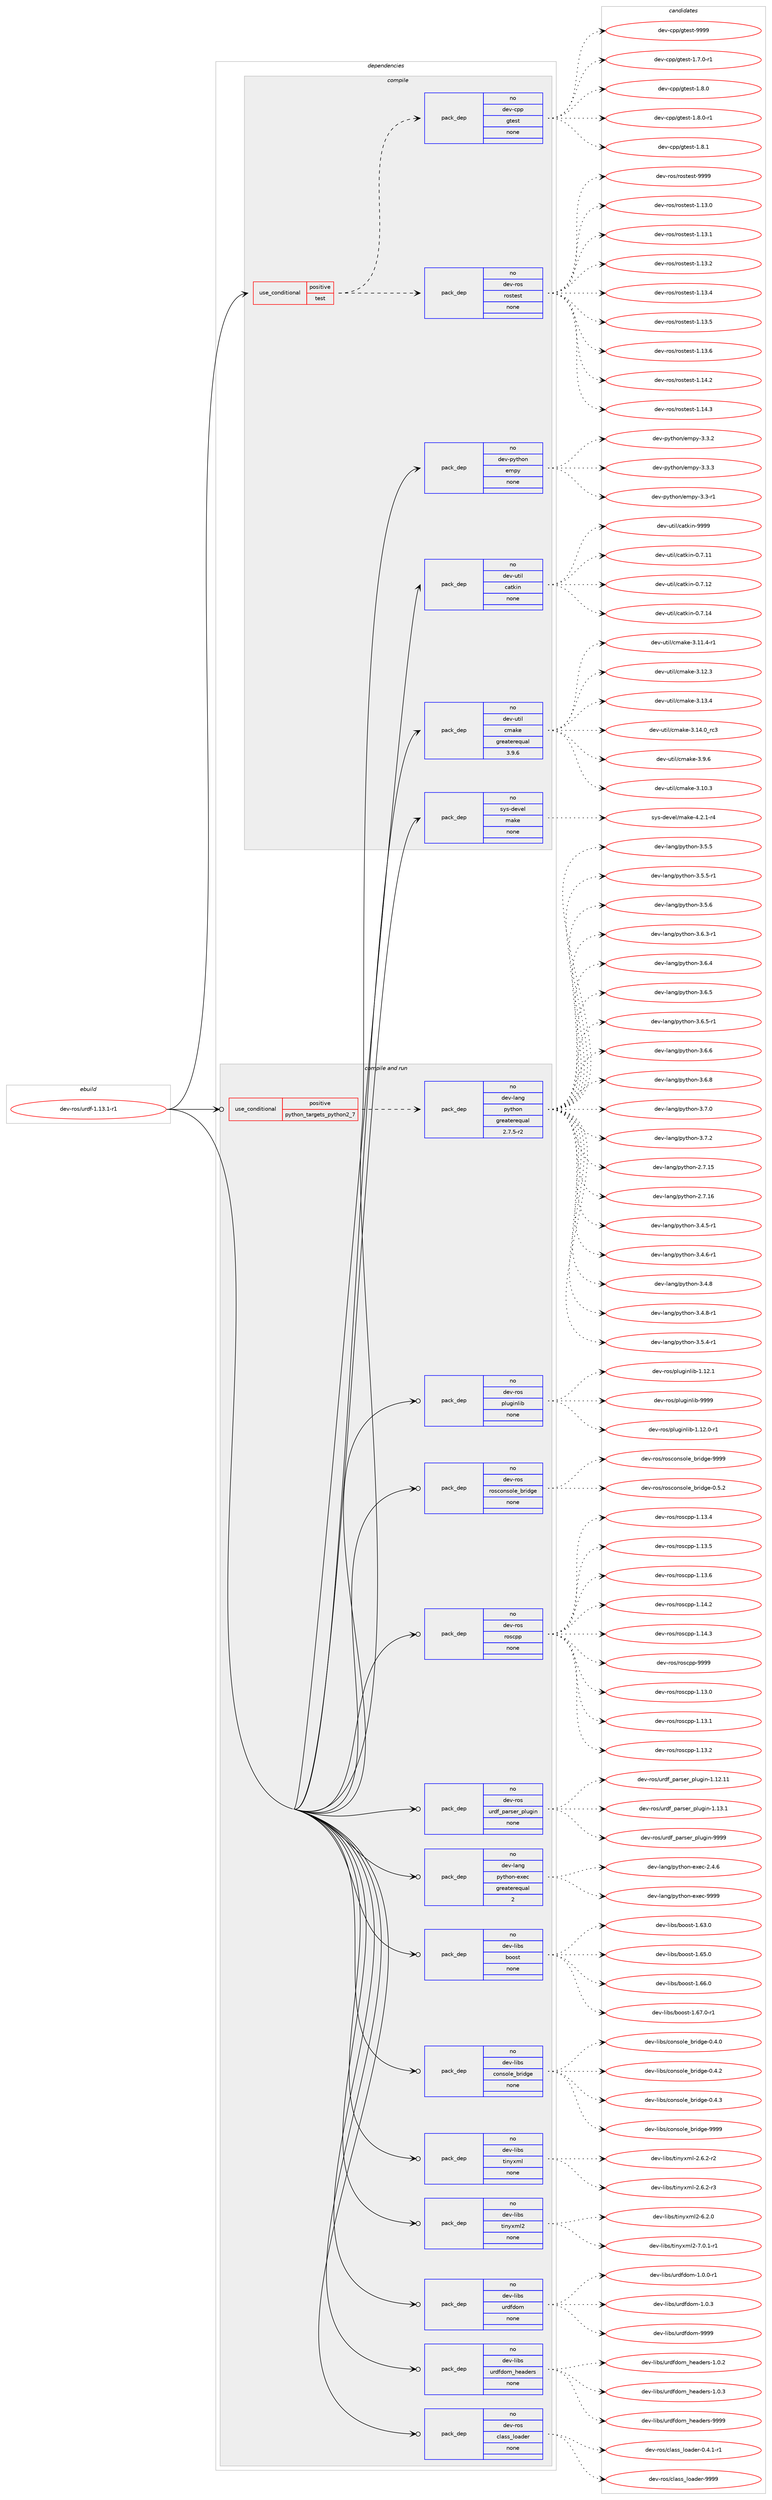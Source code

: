 digraph prolog {

# *************
# Graph options
# *************

newrank=true;
concentrate=true;
compound=true;
graph [rankdir=LR,fontname=Helvetica,fontsize=10,ranksep=1.5];#, ranksep=2.5, nodesep=0.2];
edge  [arrowhead=vee];
node  [fontname=Helvetica,fontsize=10];

# **********
# The ebuild
# **********

subgraph cluster_leftcol {
color=gray;
rank=same;
label=<<i>ebuild</i>>;
id [label="dev-ros/urdf-1.13.1-r1", color=red, width=4, href="../dev-ros/urdf-1.13.1-r1.svg"];
}

# ****************
# The dependencies
# ****************

subgraph cluster_midcol {
color=gray;
label=<<i>dependencies</i>>;
subgraph cluster_compile {
fillcolor="#eeeeee";
style=filled;
label=<<i>compile</i>>;
subgraph cond391823 {
dependency1476861 [label=<<TABLE BORDER="0" CELLBORDER="1" CELLSPACING="0" CELLPADDING="4"><TR><TD ROWSPAN="3" CELLPADDING="10">use_conditional</TD></TR><TR><TD>positive</TD></TR><TR><TD>test</TD></TR></TABLE>>, shape=none, color=red];
subgraph pack1061648 {
dependency1476862 [label=<<TABLE BORDER="0" CELLBORDER="1" CELLSPACING="0" CELLPADDING="4" WIDTH="220"><TR><TD ROWSPAN="6" CELLPADDING="30">pack_dep</TD></TR><TR><TD WIDTH="110">no</TD></TR><TR><TD>dev-ros</TD></TR><TR><TD>rostest</TD></TR><TR><TD>none</TD></TR><TR><TD></TD></TR></TABLE>>, shape=none, color=blue];
}
dependency1476861:e -> dependency1476862:w [weight=20,style="dashed",arrowhead="vee"];
subgraph pack1061649 {
dependency1476863 [label=<<TABLE BORDER="0" CELLBORDER="1" CELLSPACING="0" CELLPADDING="4" WIDTH="220"><TR><TD ROWSPAN="6" CELLPADDING="30">pack_dep</TD></TR><TR><TD WIDTH="110">no</TD></TR><TR><TD>dev-cpp</TD></TR><TR><TD>gtest</TD></TR><TR><TD>none</TD></TR><TR><TD></TD></TR></TABLE>>, shape=none, color=blue];
}
dependency1476861:e -> dependency1476863:w [weight=20,style="dashed",arrowhead="vee"];
}
id:e -> dependency1476861:w [weight=20,style="solid",arrowhead="vee"];
subgraph pack1061650 {
dependency1476864 [label=<<TABLE BORDER="0" CELLBORDER="1" CELLSPACING="0" CELLPADDING="4" WIDTH="220"><TR><TD ROWSPAN="6" CELLPADDING="30">pack_dep</TD></TR><TR><TD WIDTH="110">no</TD></TR><TR><TD>dev-python</TD></TR><TR><TD>empy</TD></TR><TR><TD>none</TD></TR><TR><TD></TD></TR></TABLE>>, shape=none, color=blue];
}
id:e -> dependency1476864:w [weight=20,style="solid",arrowhead="vee"];
subgraph pack1061651 {
dependency1476865 [label=<<TABLE BORDER="0" CELLBORDER="1" CELLSPACING="0" CELLPADDING="4" WIDTH="220"><TR><TD ROWSPAN="6" CELLPADDING="30">pack_dep</TD></TR><TR><TD WIDTH="110">no</TD></TR><TR><TD>dev-util</TD></TR><TR><TD>catkin</TD></TR><TR><TD>none</TD></TR><TR><TD></TD></TR></TABLE>>, shape=none, color=blue];
}
id:e -> dependency1476865:w [weight=20,style="solid",arrowhead="vee"];
subgraph pack1061652 {
dependency1476866 [label=<<TABLE BORDER="0" CELLBORDER="1" CELLSPACING="0" CELLPADDING="4" WIDTH="220"><TR><TD ROWSPAN="6" CELLPADDING="30">pack_dep</TD></TR><TR><TD WIDTH="110">no</TD></TR><TR><TD>dev-util</TD></TR><TR><TD>cmake</TD></TR><TR><TD>greaterequal</TD></TR><TR><TD>3.9.6</TD></TR></TABLE>>, shape=none, color=blue];
}
id:e -> dependency1476866:w [weight=20,style="solid",arrowhead="vee"];
subgraph pack1061653 {
dependency1476867 [label=<<TABLE BORDER="0" CELLBORDER="1" CELLSPACING="0" CELLPADDING="4" WIDTH="220"><TR><TD ROWSPAN="6" CELLPADDING="30">pack_dep</TD></TR><TR><TD WIDTH="110">no</TD></TR><TR><TD>sys-devel</TD></TR><TR><TD>make</TD></TR><TR><TD>none</TD></TR><TR><TD></TD></TR></TABLE>>, shape=none, color=blue];
}
id:e -> dependency1476867:w [weight=20,style="solid",arrowhead="vee"];
}
subgraph cluster_compileandrun {
fillcolor="#eeeeee";
style=filled;
label=<<i>compile and run</i>>;
subgraph cond391824 {
dependency1476868 [label=<<TABLE BORDER="0" CELLBORDER="1" CELLSPACING="0" CELLPADDING="4"><TR><TD ROWSPAN="3" CELLPADDING="10">use_conditional</TD></TR><TR><TD>positive</TD></TR><TR><TD>python_targets_python2_7</TD></TR></TABLE>>, shape=none, color=red];
subgraph pack1061654 {
dependency1476869 [label=<<TABLE BORDER="0" CELLBORDER="1" CELLSPACING="0" CELLPADDING="4" WIDTH="220"><TR><TD ROWSPAN="6" CELLPADDING="30">pack_dep</TD></TR><TR><TD WIDTH="110">no</TD></TR><TR><TD>dev-lang</TD></TR><TR><TD>python</TD></TR><TR><TD>greaterequal</TD></TR><TR><TD>2.7.5-r2</TD></TR></TABLE>>, shape=none, color=blue];
}
dependency1476868:e -> dependency1476869:w [weight=20,style="dashed",arrowhead="vee"];
}
id:e -> dependency1476868:w [weight=20,style="solid",arrowhead="odotvee"];
subgraph pack1061655 {
dependency1476870 [label=<<TABLE BORDER="0" CELLBORDER="1" CELLSPACING="0" CELLPADDING="4" WIDTH="220"><TR><TD ROWSPAN="6" CELLPADDING="30">pack_dep</TD></TR><TR><TD WIDTH="110">no</TD></TR><TR><TD>dev-lang</TD></TR><TR><TD>python-exec</TD></TR><TR><TD>greaterequal</TD></TR><TR><TD>2</TD></TR></TABLE>>, shape=none, color=blue];
}
id:e -> dependency1476870:w [weight=20,style="solid",arrowhead="odotvee"];
subgraph pack1061656 {
dependency1476871 [label=<<TABLE BORDER="0" CELLBORDER="1" CELLSPACING="0" CELLPADDING="4" WIDTH="220"><TR><TD ROWSPAN="6" CELLPADDING="30">pack_dep</TD></TR><TR><TD WIDTH="110">no</TD></TR><TR><TD>dev-libs</TD></TR><TR><TD>boost</TD></TR><TR><TD>none</TD></TR><TR><TD></TD></TR></TABLE>>, shape=none, color=blue];
}
id:e -> dependency1476871:w [weight=20,style="solid",arrowhead="odotvee"];
subgraph pack1061657 {
dependency1476872 [label=<<TABLE BORDER="0" CELLBORDER="1" CELLSPACING="0" CELLPADDING="4" WIDTH="220"><TR><TD ROWSPAN="6" CELLPADDING="30">pack_dep</TD></TR><TR><TD WIDTH="110">no</TD></TR><TR><TD>dev-libs</TD></TR><TR><TD>console_bridge</TD></TR><TR><TD>none</TD></TR><TR><TD></TD></TR></TABLE>>, shape=none, color=blue];
}
id:e -> dependency1476872:w [weight=20,style="solid",arrowhead="odotvee"];
subgraph pack1061658 {
dependency1476873 [label=<<TABLE BORDER="0" CELLBORDER="1" CELLSPACING="0" CELLPADDING="4" WIDTH="220"><TR><TD ROWSPAN="6" CELLPADDING="30">pack_dep</TD></TR><TR><TD WIDTH="110">no</TD></TR><TR><TD>dev-libs</TD></TR><TR><TD>tinyxml</TD></TR><TR><TD>none</TD></TR><TR><TD></TD></TR></TABLE>>, shape=none, color=blue];
}
id:e -> dependency1476873:w [weight=20,style="solid",arrowhead="odotvee"];
subgraph pack1061659 {
dependency1476874 [label=<<TABLE BORDER="0" CELLBORDER="1" CELLSPACING="0" CELLPADDING="4" WIDTH="220"><TR><TD ROWSPAN="6" CELLPADDING="30">pack_dep</TD></TR><TR><TD WIDTH="110">no</TD></TR><TR><TD>dev-libs</TD></TR><TR><TD>tinyxml2</TD></TR><TR><TD>none</TD></TR><TR><TD></TD></TR></TABLE>>, shape=none, color=blue];
}
id:e -> dependency1476874:w [weight=20,style="solid",arrowhead="odotvee"];
subgraph pack1061660 {
dependency1476875 [label=<<TABLE BORDER="0" CELLBORDER="1" CELLSPACING="0" CELLPADDING="4" WIDTH="220"><TR><TD ROWSPAN="6" CELLPADDING="30">pack_dep</TD></TR><TR><TD WIDTH="110">no</TD></TR><TR><TD>dev-libs</TD></TR><TR><TD>urdfdom</TD></TR><TR><TD>none</TD></TR><TR><TD></TD></TR></TABLE>>, shape=none, color=blue];
}
id:e -> dependency1476875:w [weight=20,style="solid",arrowhead="odotvee"];
subgraph pack1061661 {
dependency1476876 [label=<<TABLE BORDER="0" CELLBORDER="1" CELLSPACING="0" CELLPADDING="4" WIDTH="220"><TR><TD ROWSPAN="6" CELLPADDING="30">pack_dep</TD></TR><TR><TD WIDTH="110">no</TD></TR><TR><TD>dev-libs</TD></TR><TR><TD>urdfdom_headers</TD></TR><TR><TD>none</TD></TR><TR><TD></TD></TR></TABLE>>, shape=none, color=blue];
}
id:e -> dependency1476876:w [weight=20,style="solid",arrowhead="odotvee"];
subgraph pack1061662 {
dependency1476877 [label=<<TABLE BORDER="0" CELLBORDER="1" CELLSPACING="0" CELLPADDING="4" WIDTH="220"><TR><TD ROWSPAN="6" CELLPADDING="30">pack_dep</TD></TR><TR><TD WIDTH="110">no</TD></TR><TR><TD>dev-ros</TD></TR><TR><TD>class_loader</TD></TR><TR><TD>none</TD></TR><TR><TD></TD></TR></TABLE>>, shape=none, color=blue];
}
id:e -> dependency1476877:w [weight=20,style="solid",arrowhead="odotvee"];
subgraph pack1061663 {
dependency1476878 [label=<<TABLE BORDER="0" CELLBORDER="1" CELLSPACING="0" CELLPADDING="4" WIDTH="220"><TR><TD ROWSPAN="6" CELLPADDING="30">pack_dep</TD></TR><TR><TD WIDTH="110">no</TD></TR><TR><TD>dev-ros</TD></TR><TR><TD>pluginlib</TD></TR><TR><TD>none</TD></TR><TR><TD></TD></TR></TABLE>>, shape=none, color=blue];
}
id:e -> dependency1476878:w [weight=20,style="solid",arrowhead="odotvee"];
subgraph pack1061664 {
dependency1476879 [label=<<TABLE BORDER="0" CELLBORDER="1" CELLSPACING="0" CELLPADDING="4" WIDTH="220"><TR><TD ROWSPAN="6" CELLPADDING="30">pack_dep</TD></TR><TR><TD WIDTH="110">no</TD></TR><TR><TD>dev-ros</TD></TR><TR><TD>rosconsole_bridge</TD></TR><TR><TD>none</TD></TR><TR><TD></TD></TR></TABLE>>, shape=none, color=blue];
}
id:e -> dependency1476879:w [weight=20,style="solid",arrowhead="odotvee"];
subgraph pack1061665 {
dependency1476880 [label=<<TABLE BORDER="0" CELLBORDER="1" CELLSPACING="0" CELLPADDING="4" WIDTH="220"><TR><TD ROWSPAN="6" CELLPADDING="30">pack_dep</TD></TR><TR><TD WIDTH="110">no</TD></TR><TR><TD>dev-ros</TD></TR><TR><TD>roscpp</TD></TR><TR><TD>none</TD></TR><TR><TD></TD></TR></TABLE>>, shape=none, color=blue];
}
id:e -> dependency1476880:w [weight=20,style="solid",arrowhead="odotvee"];
subgraph pack1061666 {
dependency1476881 [label=<<TABLE BORDER="0" CELLBORDER="1" CELLSPACING="0" CELLPADDING="4" WIDTH="220"><TR><TD ROWSPAN="6" CELLPADDING="30">pack_dep</TD></TR><TR><TD WIDTH="110">no</TD></TR><TR><TD>dev-ros</TD></TR><TR><TD>urdf_parser_plugin</TD></TR><TR><TD>none</TD></TR><TR><TD></TD></TR></TABLE>>, shape=none, color=blue];
}
id:e -> dependency1476881:w [weight=20,style="solid",arrowhead="odotvee"];
}
subgraph cluster_run {
fillcolor="#eeeeee";
style=filled;
label=<<i>run</i>>;
}
}

# **************
# The candidates
# **************

subgraph cluster_choices {
rank=same;
color=gray;
label=<<i>candidates</i>>;

subgraph choice1061648 {
color=black;
nodesep=1;
choice100101118451141111154711411111511610111511645494649514648 [label="dev-ros/rostest-1.13.0", color=red, width=4,href="../dev-ros/rostest-1.13.0.svg"];
choice100101118451141111154711411111511610111511645494649514649 [label="dev-ros/rostest-1.13.1", color=red, width=4,href="../dev-ros/rostest-1.13.1.svg"];
choice100101118451141111154711411111511610111511645494649514650 [label="dev-ros/rostest-1.13.2", color=red, width=4,href="../dev-ros/rostest-1.13.2.svg"];
choice100101118451141111154711411111511610111511645494649514652 [label="dev-ros/rostest-1.13.4", color=red, width=4,href="../dev-ros/rostest-1.13.4.svg"];
choice100101118451141111154711411111511610111511645494649514653 [label="dev-ros/rostest-1.13.5", color=red, width=4,href="../dev-ros/rostest-1.13.5.svg"];
choice100101118451141111154711411111511610111511645494649514654 [label="dev-ros/rostest-1.13.6", color=red, width=4,href="../dev-ros/rostest-1.13.6.svg"];
choice100101118451141111154711411111511610111511645494649524650 [label="dev-ros/rostest-1.14.2", color=red, width=4,href="../dev-ros/rostest-1.14.2.svg"];
choice100101118451141111154711411111511610111511645494649524651 [label="dev-ros/rostest-1.14.3", color=red, width=4,href="../dev-ros/rostest-1.14.3.svg"];
choice10010111845114111115471141111151161011151164557575757 [label="dev-ros/rostest-9999", color=red, width=4,href="../dev-ros/rostest-9999.svg"];
dependency1476862:e -> choice100101118451141111154711411111511610111511645494649514648:w [style=dotted,weight="100"];
dependency1476862:e -> choice100101118451141111154711411111511610111511645494649514649:w [style=dotted,weight="100"];
dependency1476862:e -> choice100101118451141111154711411111511610111511645494649514650:w [style=dotted,weight="100"];
dependency1476862:e -> choice100101118451141111154711411111511610111511645494649514652:w [style=dotted,weight="100"];
dependency1476862:e -> choice100101118451141111154711411111511610111511645494649514653:w [style=dotted,weight="100"];
dependency1476862:e -> choice100101118451141111154711411111511610111511645494649514654:w [style=dotted,weight="100"];
dependency1476862:e -> choice100101118451141111154711411111511610111511645494649524650:w [style=dotted,weight="100"];
dependency1476862:e -> choice100101118451141111154711411111511610111511645494649524651:w [style=dotted,weight="100"];
dependency1476862:e -> choice10010111845114111115471141111151161011151164557575757:w [style=dotted,weight="100"];
}
subgraph choice1061649 {
color=black;
nodesep=1;
choice1001011184599112112471031161011151164549465546484511449 [label="dev-cpp/gtest-1.7.0-r1", color=red, width=4,href="../dev-cpp/gtest-1.7.0-r1.svg"];
choice100101118459911211247103116101115116454946564648 [label="dev-cpp/gtest-1.8.0", color=red, width=4,href="../dev-cpp/gtest-1.8.0.svg"];
choice1001011184599112112471031161011151164549465646484511449 [label="dev-cpp/gtest-1.8.0-r1", color=red, width=4,href="../dev-cpp/gtest-1.8.0-r1.svg"];
choice100101118459911211247103116101115116454946564649 [label="dev-cpp/gtest-1.8.1", color=red, width=4,href="../dev-cpp/gtest-1.8.1.svg"];
choice1001011184599112112471031161011151164557575757 [label="dev-cpp/gtest-9999", color=red, width=4,href="../dev-cpp/gtest-9999.svg"];
dependency1476863:e -> choice1001011184599112112471031161011151164549465546484511449:w [style=dotted,weight="100"];
dependency1476863:e -> choice100101118459911211247103116101115116454946564648:w [style=dotted,weight="100"];
dependency1476863:e -> choice1001011184599112112471031161011151164549465646484511449:w [style=dotted,weight="100"];
dependency1476863:e -> choice100101118459911211247103116101115116454946564649:w [style=dotted,weight="100"];
dependency1476863:e -> choice1001011184599112112471031161011151164557575757:w [style=dotted,weight="100"];
}
subgraph choice1061650 {
color=black;
nodesep=1;
choice1001011184511212111610411111047101109112121455146514511449 [label="dev-python/empy-3.3-r1", color=red, width=4,href="../dev-python/empy-3.3-r1.svg"];
choice1001011184511212111610411111047101109112121455146514650 [label="dev-python/empy-3.3.2", color=red, width=4,href="../dev-python/empy-3.3.2.svg"];
choice1001011184511212111610411111047101109112121455146514651 [label="dev-python/empy-3.3.3", color=red, width=4,href="../dev-python/empy-3.3.3.svg"];
dependency1476864:e -> choice1001011184511212111610411111047101109112121455146514511449:w [style=dotted,weight="100"];
dependency1476864:e -> choice1001011184511212111610411111047101109112121455146514650:w [style=dotted,weight="100"];
dependency1476864:e -> choice1001011184511212111610411111047101109112121455146514651:w [style=dotted,weight="100"];
}
subgraph choice1061651 {
color=black;
nodesep=1;
choice1001011184511711610510847999711610710511045484655464949 [label="dev-util/catkin-0.7.11", color=red, width=4,href="../dev-util/catkin-0.7.11.svg"];
choice1001011184511711610510847999711610710511045484655464950 [label="dev-util/catkin-0.7.12", color=red, width=4,href="../dev-util/catkin-0.7.12.svg"];
choice1001011184511711610510847999711610710511045484655464952 [label="dev-util/catkin-0.7.14", color=red, width=4,href="../dev-util/catkin-0.7.14.svg"];
choice100101118451171161051084799971161071051104557575757 [label="dev-util/catkin-9999", color=red, width=4,href="../dev-util/catkin-9999.svg"];
dependency1476865:e -> choice1001011184511711610510847999711610710511045484655464949:w [style=dotted,weight="100"];
dependency1476865:e -> choice1001011184511711610510847999711610710511045484655464950:w [style=dotted,weight="100"];
dependency1476865:e -> choice1001011184511711610510847999711610710511045484655464952:w [style=dotted,weight="100"];
dependency1476865:e -> choice100101118451171161051084799971161071051104557575757:w [style=dotted,weight="100"];
}
subgraph choice1061652 {
color=black;
nodesep=1;
choice1001011184511711610510847991099710710145514649484651 [label="dev-util/cmake-3.10.3", color=red, width=4,href="../dev-util/cmake-3.10.3.svg"];
choice10010111845117116105108479910997107101455146494946524511449 [label="dev-util/cmake-3.11.4-r1", color=red, width=4,href="../dev-util/cmake-3.11.4-r1.svg"];
choice1001011184511711610510847991099710710145514649504651 [label="dev-util/cmake-3.12.3", color=red, width=4,href="../dev-util/cmake-3.12.3.svg"];
choice1001011184511711610510847991099710710145514649514652 [label="dev-util/cmake-3.13.4", color=red, width=4,href="../dev-util/cmake-3.13.4.svg"];
choice1001011184511711610510847991099710710145514649524648951149951 [label="dev-util/cmake-3.14.0_rc3", color=red, width=4,href="../dev-util/cmake-3.14.0_rc3.svg"];
choice10010111845117116105108479910997107101455146574654 [label="dev-util/cmake-3.9.6", color=red, width=4,href="../dev-util/cmake-3.9.6.svg"];
dependency1476866:e -> choice1001011184511711610510847991099710710145514649484651:w [style=dotted,weight="100"];
dependency1476866:e -> choice10010111845117116105108479910997107101455146494946524511449:w [style=dotted,weight="100"];
dependency1476866:e -> choice1001011184511711610510847991099710710145514649504651:w [style=dotted,weight="100"];
dependency1476866:e -> choice1001011184511711610510847991099710710145514649514652:w [style=dotted,weight="100"];
dependency1476866:e -> choice1001011184511711610510847991099710710145514649524648951149951:w [style=dotted,weight="100"];
dependency1476866:e -> choice10010111845117116105108479910997107101455146574654:w [style=dotted,weight="100"];
}
subgraph choice1061653 {
color=black;
nodesep=1;
choice1151211154510010111810110847109971071014552465046494511452 [label="sys-devel/make-4.2.1-r4", color=red, width=4,href="../sys-devel/make-4.2.1-r4.svg"];
dependency1476867:e -> choice1151211154510010111810110847109971071014552465046494511452:w [style=dotted,weight="100"];
}
subgraph choice1061654 {
color=black;
nodesep=1;
choice10010111845108971101034711212111610411111045504655464953 [label="dev-lang/python-2.7.15", color=red, width=4,href="../dev-lang/python-2.7.15.svg"];
choice10010111845108971101034711212111610411111045504655464954 [label="dev-lang/python-2.7.16", color=red, width=4,href="../dev-lang/python-2.7.16.svg"];
choice1001011184510897110103471121211161041111104551465246534511449 [label="dev-lang/python-3.4.5-r1", color=red, width=4,href="../dev-lang/python-3.4.5-r1.svg"];
choice1001011184510897110103471121211161041111104551465246544511449 [label="dev-lang/python-3.4.6-r1", color=red, width=4,href="../dev-lang/python-3.4.6-r1.svg"];
choice100101118451089711010347112121116104111110455146524656 [label="dev-lang/python-3.4.8", color=red, width=4,href="../dev-lang/python-3.4.8.svg"];
choice1001011184510897110103471121211161041111104551465246564511449 [label="dev-lang/python-3.4.8-r1", color=red, width=4,href="../dev-lang/python-3.4.8-r1.svg"];
choice1001011184510897110103471121211161041111104551465346524511449 [label="dev-lang/python-3.5.4-r1", color=red, width=4,href="../dev-lang/python-3.5.4-r1.svg"];
choice100101118451089711010347112121116104111110455146534653 [label="dev-lang/python-3.5.5", color=red, width=4,href="../dev-lang/python-3.5.5.svg"];
choice1001011184510897110103471121211161041111104551465346534511449 [label="dev-lang/python-3.5.5-r1", color=red, width=4,href="../dev-lang/python-3.5.5-r1.svg"];
choice100101118451089711010347112121116104111110455146534654 [label="dev-lang/python-3.5.6", color=red, width=4,href="../dev-lang/python-3.5.6.svg"];
choice1001011184510897110103471121211161041111104551465446514511449 [label="dev-lang/python-3.6.3-r1", color=red, width=4,href="../dev-lang/python-3.6.3-r1.svg"];
choice100101118451089711010347112121116104111110455146544652 [label="dev-lang/python-3.6.4", color=red, width=4,href="../dev-lang/python-3.6.4.svg"];
choice100101118451089711010347112121116104111110455146544653 [label="dev-lang/python-3.6.5", color=red, width=4,href="../dev-lang/python-3.6.5.svg"];
choice1001011184510897110103471121211161041111104551465446534511449 [label="dev-lang/python-3.6.5-r1", color=red, width=4,href="../dev-lang/python-3.6.5-r1.svg"];
choice100101118451089711010347112121116104111110455146544654 [label="dev-lang/python-3.6.6", color=red, width=4,href="../dev-lang/python-3.6.6.svg"];
choice100101118451089711010347112121116104111110455146544656 [label="dev-lang/python-3.6.8", color=red, width=4,href="../dev-lang/python-3.6.8.svg"];
choice100101118451089711010347112121116104111110455146554648 [label="dev-lang/python-3.7.0", color=red, width=4,href="../dev-lang/python-3.7.0.svg"];
choice100101118451089711010347112121116104111110455146554650 [label="dev-lang/python-3.7.2", color=red, width=4,href="../dev-lang/python-3.7.2.svg"];
dependency1476869:e -> choice10010111845108971101034711212111610411111045504655464953:w [style=dotted,weight="100"];
dependency1476869:e -> choice10010111845108971101034711212111610411111045504655464954:w [style=dotted,weight="100"];
dependency1476869:e -> choice1001011184510897110103471121211161041111104551465246534511449:w [style=dotted,weight="100"];
dependency1476869:e -> choice1001011184510897110103471121211161041111104551465246544511449:w [style=dotted,weight="100"];
dependency1476869:e -> choice100101118451089711010347112121116104111110455146524656:w [style=dotted,weight="100"];
dependency1476869:e -> choice1001011184510897110103471121211161041111104551465246564511449:w [style=dotted,weight="100"];
dependency1476869:e -> choice1001011184510897110103471121211161041111104551465346524511449:w [style=dotted,weight="100"];
dependency1476869:e -> choice100101118451089711010347112121116104111110455146534653:w [style=dotted,weight="100"];
dependency1476869:e -> choice1001011184510897110103471121211161041111104551465346534511449:w [style=dotted,weight="100"];
dependency1476869:e -> choice100101118451089711010347112121116104111110455146534654:w [style=dotted,weight="100"];
dependency1476869:e -> choice1001011184510897110103471121211161041111104551465446514511449:w [style=dotted,weight="100"];
dependency1476869:e -> choice100101118451089711010347112121116104111110455146544652:w [style=dotted,weight="100"];
dependency1476869:e -> choice100101118451089711010347112121116104111110455146544653:w [style=dotted,weight="100"];
dependency1476869:e -> choice1001011184510897110103471121211161041111104551465446534511449:w [style=dotted,weight="100"];
dependency1476869:e -> choice100101118451089711010347112121116104111110455146544654:w [style=dotted,weight="100"];
dependency1476869:e -> choice100101118451089711010347112121116104111110455146544656:w [style=dotted,weight="100"];
dependency1476869:e -> choice100101118451089711010347112121116104111110455146554648:w [style=dotted,weight="100"];
dependency1476869:e -> choice100101118451089711010347112121116104111110455146554650:w [style=dotted,weight="100"];
}
subgraph choice1061655 {
color=black;
nodesep=1;
choice1001011184510897110103471121211161041111104510112010199455046524654 [label="dev-lang/python-exec-2.4.6", color=red, width=4,href="../dev-lang/python-exec-2.4.6.svg"];
choice10010111845108971101034711212111610411111045101120101994557575757 [label="dev-lang/python-exec-9999", color=red, width=4,href="../dev-lang/python-exec-9999.svg"];
dependency1476870:e -> choice1001011184510897110103471121211161041111104510112010199455046524654:w [style=dotted,weight="100"];
dependency1476870:e -> choice10010111845108971101034711212111610411111045101120101994557575757:w [style=dotted,weight="100"];
}
subgraph choice1061656 {
color=black;
nodesep=1;
choice1001011184510810598115479811111111511645494654514648 [label="dev-libs/boost-1.63.0", color=red, width=4,href="../dev-libs/boost-1.63.0.svg"];
choice1001011184510810598115479811111111511645494654534648 [label="dev-libs/boost-1.65.0", color=red, width=4,href="../dev-libs/boost-1.65.0.svg"];
choice1001011184510810598115479811111111511645494654544648 [label="dev-libs/boost-1.66.0", color=red, width=4,href="../dev-libs/boost-1.66.0.svg"];
choice10010111845108105981154798111111115116454946545546484511449 [label="dev-libs/boost-1.67.0-r1", color=red, width=4,href="../dev-libs/boost-1.67.0-r1.svg"];
dependency1476871:e -> choice1001011184510810598115479811111111511645494654514648:w [style=dotted,weight="100"];
dependency1476871:e -> choice1001011184510810598115479811111111511645494654534648:w [style=dotted,weight="100"];
dependency1476871:e -> choice1001011184510810598115479811111111511645494654544648:w [style=dotted,weight="100"];
dependency1476871:e -> choice10010111845108105981154798111111115116454946545546484511449:w [style=dotted,weight="100"];
}
subgraph choice1061657 {
color=black;
nodesep=1;
choice100101118451081059811547991111101151111081019598114105100103101454846524648 [label="dev-libs/console_bridge-0.4.0", color=red, width=4,href="../dev-libs/console_bridge-0.4.0.svg"];
choice100101118451081059811547991111101151111081019598114105100103101454846524650 [label="dev-libs/console_bridge-0.4.2", color=red, width=4,href="../dev-libs/console_bridge-0.4.2.svg"];
choice100101118451081059811547991111101151111081019598114105100103101454846524651 [label="dev-libs/console_bridge-0.4.3", color=red, width=4,href="../dev-libs/console_bridge-0.4.3.svg"];
choice1001011184510810598115479911111011511110810195981141051001031014557575757 [label="dev-libs/console_bridge-9999", color=red, width=4,href="../dev-libs/console_bridge-9999.svg"];
dependency1476872:e -> choice100101118451081059811547991111101151111081019598114105100103101454846524648:w [style=dotted,weight="100"];
dependency1476872:e -> choice100101118451081059811547991111101151111081019598114105100103101454846524650:w [style=dotted,weight="100"];
dependency1476872:e -> choice100101118451081059811547991111101151111081019598114105100103101454846524651:w [style=dotted,weight="100"];
dependency1476872:e -> choice1001011184510810598115479911111011511110810195981141051001031014557575757:w [style=dotted,weight="100"];
}
subgraph choice1061658 {
color=black;
nodesep=1;
choice1001011184510810598115471161051101211201091084550465446504511450 [label="dev-libs/tinyxml-2.6.2-r2", color=red, width=4,href="../dev-libs/tinyxml-2.6.2-r2.svg"];
choice1001011184510810598115471161051101211201091084550465446504511451 [label="dev-libs/tinyxml-2.6.2-r3", color=red, width=4,href="../dev-libs/tinyxml-2.6.2-r3.svg"];
dependency1476873:e -> choice1001011184510810598115471161051101211201091084550465446504511450:w [style=dotted,weight="100"];
dependency1476873:e -> choice1001011184510810598115471161051101211201091084550465446504511451:w [style=dotted,weight="100"];
}
subgraph choice1061659 {
color=black;
nodesep=1;
choice10010111845108105981154711610511012112010910850455446504648 [label="dev-libs/tinyxml2-6.2.0", color=red, width=4,href="../dev-libs/tinyxml2-6.2.0.svg"];
choice100101118451081059811547116105110121120109108504555464846494511449 [label="dev-libs/tinyxml2-7.0.1-r1", color=red, width=4,href="../dev-libs/tinyxml2-7.0.1-r1.svg"];
dependency1476874:e -> choice10010111845108105981154711610511012112010910850455446504648:w [style=dotted,weight="100"];
dependency1476874:e -> choice100101118451081059811547116105110121120109108504555464846494511449:w [style=dotted,weight="100"];
}
subgraph choice1061660 {
color=black;
nodesep=1;
choice1001011184510810598115471171141001021001111094549464846484511449 [label="dev-libs/urdfdom-1.0.0-r1", color=red, width=4,href="../dev-libs/urdfdom-1.0.0-r1.svg"];
choice100101118451081059811547117114100102100111109454946484651 [label="dev-libs/urdfdom-1.0.3", color=red, width=4,href="../dev-libs/urdfdom-1.0.3.svg"];
choice1001011184510810598115471171141001021001111094557575757 [label="dev-libs/urdfdom-9999", color=red, width=4,href="../dev-libs/urdfdom-9999.svg"];
dependency1476875:e -> choice1001011184510810598115471171141001021001111094549464846484511449:w [style=dotted,weight="100"];
dependency1476875:e -> choice100101118451081059811547117114100102100111109454946484651:w [style=dotted,weight="100"];
dependency1476875:e -> choice1001011184510810598115471171141001021001111094557575757:w [style=dotted,weight="100"];
}
subgraph choice1061661 {
color=black;
nodesep=1;
choice1001011184510810598115471171141001021001111099510410197100101114115454946484650 [label="dev-libs/urdfdom_headers-1.0.2", color=red, width=4,href="../dev-libs/urdfdom_headers-1.0.2.svg"];
choice1001011184510810598115471171141001021001111099510410197100101114115454946484651 [label="dev-libs/urdfdom_headers-1.0.3", color=red, width=4,href="../dev-libs/urdfdom_headers-1.0.3.svg"];
choice10010111845108105981154711711410010210011110995104101971001011141154557575757 [label="dev-libs/urdfdom_headers-9999", color=red, width=4,href="../dev-libs/urdfdom_headers-9999.svg"];
dependency1476876:e -> choice1001011184510810598115471171141001021001111099510410197100101114115454946484650:w [style=dotted,weight="100"];
dependency1476876:e -> choice1001011184510810598115471171141001021001111099510410197100101114115454946484651:w [style=dotted,weight="100"];
dependency1476876:e -> choice10010111845108105981154711711410010210011110995104101971001011141154557575757:w [style=dotted,weight="100"];
}
subgraph choice1061662 {
color=black;
nodesep=1;
choice1001011184511411111547991089711511595108111971001011144548465246494511449 [label="dev-ros/class_loader-0.4.1-r1", color=red, width=4,href="../dev-ros/class_loader-0.4.1-r1.svg"];
choice1001011184511411111547991089711511595108111971001011144557575757 [label="dev-ros/class_loader-9999", color=red, width=4,href="../dev-ros/class_loader-9999.svg"];
dependency1476877:e -> choice1001011184511411111547991089711511595108111971001011144548465246494511449:w [style=dotted,weight="100"];
dependency1476877:e -> choice1001011184511411111547991089711511595108111971001011144557575757:w [style=dotted,weight="100"];
}
subgraph choice1061663 {
color=black;
nodesep=1;
choice100101118451141111154711210811710310511010810598454946495046484511449 [label="dev-ros/pluginlib-1.12.0-r1", color=red, width=4,href="../dev-ros/pluginlib-1.12.0-r1.svg"];
choice10010111845114111115471121081171031051101081059845494649504649 [label="dev-ros/pluginlib-1.12.1", color=red, width=4,href="../dev-ros/pluginlib-1.12.1.svg"];
choice1001011184511411111547112108117103105110108105984557575757 [label="dev-ros/pluginlib-9999", color=red, width=4,href="../dev-ros/pluginlib-9999.svg"];
dependency1476878:e -> choice100101118451141111154711210811710310511010810598454946495046484511449:w [style=dotted,weight="100"];
dependency1476878:e -> choice10010111845114111115471121081171031051101081059845494649504649:w [style=dotted,weight="100"];
dependency1476878:e -> choice1001011184511411111547112108117103105110108105984557575757:w [style=dotted,weight="100"];
}
subgraph choice1061664 {
color=black;
nodesep=1;
choice1001011184511411111547114111115991111101151111081019598114105100103101454846534650 [label="dev-ros/rosconsole_bridge-0.5.2", color=red, width=4,href="../dev-ros/rosconsole_bridge-0.5.2.svg"];
choice10010111845114111115471141111159911111011511110810195981141051001031014557575757 [label="dev-ros/rosconsole_bridge-9999", color=red, width=4,href="../dev-ros/rosconsole_bridge-9999.svg"];
dependency1476879:e -> choice1001011184511411111547114111115991111101151111081019598114105100103101454846534650:w [style=dotted,weight="100"];
dependency1476879:e -> choice10010111845114111115471141111159911111011511110810195981141051001031014557575757:w [style=dotted,weight="100"];
}
subgraph choice1061665 {
color=black;
nodesep=1;
choice10010111845114111115471141111159911211245494649514648 [label="dev-ros/roscpp-1.13.0", color=red, width=4,href="../dev-ros/roscpp-1.13.0.svg"];
choice10010111845114111115471141111159911211245494649514649 [label="dev-ros/roscpp-1.13.1", color=red, width=4,href="../dev-ros/roscpp-1.13.1.svg"];
choice10010111845114111115471141111159911211245494649514650 [label="dev-ros/roscpp-1.13.2", color=red, width=4,href="../dev-ros/roscpp-1.13.2.svg"];
choice10010111845114111115471141111159911211245494649514652 [label="dev-ros/roscpp-1.13.4", color=red, width=4,href="../dev-ros/roscpp-1.13.4.svg"];
choice10010111845114111115471141111159911211245494649514653 [label="dev-ros/roscpp-1.13.5", color=red, width=4,href="../dev-ros/roscpp-1.13.5.svg"];
choice10010111845114111115471141111159911211245494649514654 [label="dev-ros/roscpp-1.13.6", color=red, width=4,href="../dev-ros/roscpp-1.13.6.svg"];
choice10010111845114111115471141111159911211245494649524650 [label="dev-ros/roscpp-1.14.2", color=red, width=4,href="../dev-ros/roscpp-1.14.2.svg"];
choice10010111845114111115471141111159911211245494649524651 [label="dev-ros/roscpp-1.14.3", color=red, width=4,href="../dev-ros/roscpp-1.14.3.svg"];
choice1001011184511411111547114111115991121124557575757 [label="dev-ros/roscpp-9999", color=red, width=4,href="../dev-ros/roscpp-9999.svg"];
dependency1476880:e -> choice10010111845114111115471141111159911211245494649514648:w [style=dotted,weight="100"];
dependency1476880:e -> choice10010111845114111115471141111159911211245494649514649:w [style=dotted,weight="100"];
dependency1476880:e -> choice10010111845114111115471141111159911211245494649514650:w [style=dotted,weight="100"];
dependency1476880:e -> choice10010111845114111115471141111159911211245494649514652:w [style=dotted,weight="100"];
dependency1476880:e -> choice10010111845114111115471141111159911211245494649514653:w [style=dotted,weight="100"];
dependency1476880:e -> choice10010111845114111115471141111159911211245494649514654:w [style=dotted,weight="100"];
dependency1476880:e -> choice10010111845114111115471141111159911211245494649524650:w [style=dotted,weight="100"];
dependency1476880:e -> choice10010111845114111115471141111159911211245494649524651:w [style=dotted,weight="100"];
dependency1476880:e -> choice1001011184511411111547114111115991121124557575757:w [style=dotted,weight="100"];
}
subgraph choice1061666 {
color=black;
nodesep=1;
choice10010111845114111115471171141001029511297114115101114951121081171031051104549464950464949 [label="dev-ros/urdf_parser_plugin-1.12.11", color=red, width=4,href="../dev-ros/urdf_parser_plugin-1.12.11.svg"];
choice100101118451141111154711711410010295112971141151011149511210811710310511045494649514649 [label="dev-ros/urdf_parser_plugin-1.13.1", color=red, width=4,href="../dev-ros/urdf_parser_plugin-1.13.1.svg"];
choice10010111845114111115471171141001029511297114115101114951121081171031051104557575757 [label="dev-ros/urdf_parser_plugin-9999", color=red, width=4,href="../dev-ros/urdf_parser_plugin-9999.svg"];
dependency1476881:e -> choice10010111845114111115471171141001029511297114115101114951121081171031051104549464950464949:w [style=dotted,weight="100"];
dependency1476881:e -> choice100101118451141111154711711410010295112971141151011149511210811710310511045494649514649:w [style=dotted,weight="100"];
dependency1476881:e -> choice10010111845114111115471171141001029511297114115101114951121081171031051104557575757:w [style=dotted,weight="100"];
}
}

}

